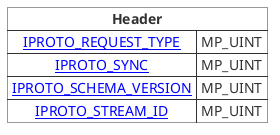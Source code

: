 @startuml

skinparam map {
    HyperlinkColor #0077FF
    FontColor #313131
    BorderColor #313131
    BackgroundColor transparent
}

map "**Header**" as Header {
    [[https://tarantool.io/en/doc/latest/dev_guide/internals/iproto/keys IPROTO_REQUEST_TYPE]] => MP_UINT
    [[https://tarantool.io/en/doc/latest/dev_guide/internals/iproto/keys IPROTO_SYNC]] => MP_UINT
    [[https://tarantool.io/en/doc/latest/dev_guide/internals/iproto/keys IPROTO_SCHEMA_VERSION]] => MP_UINT
    [[https://tarantool.io/en/doc/latest/dev_guide/internals/iproto/keys IPROTO_STREAM_ID]] => MP_UINT
}

@enduml
